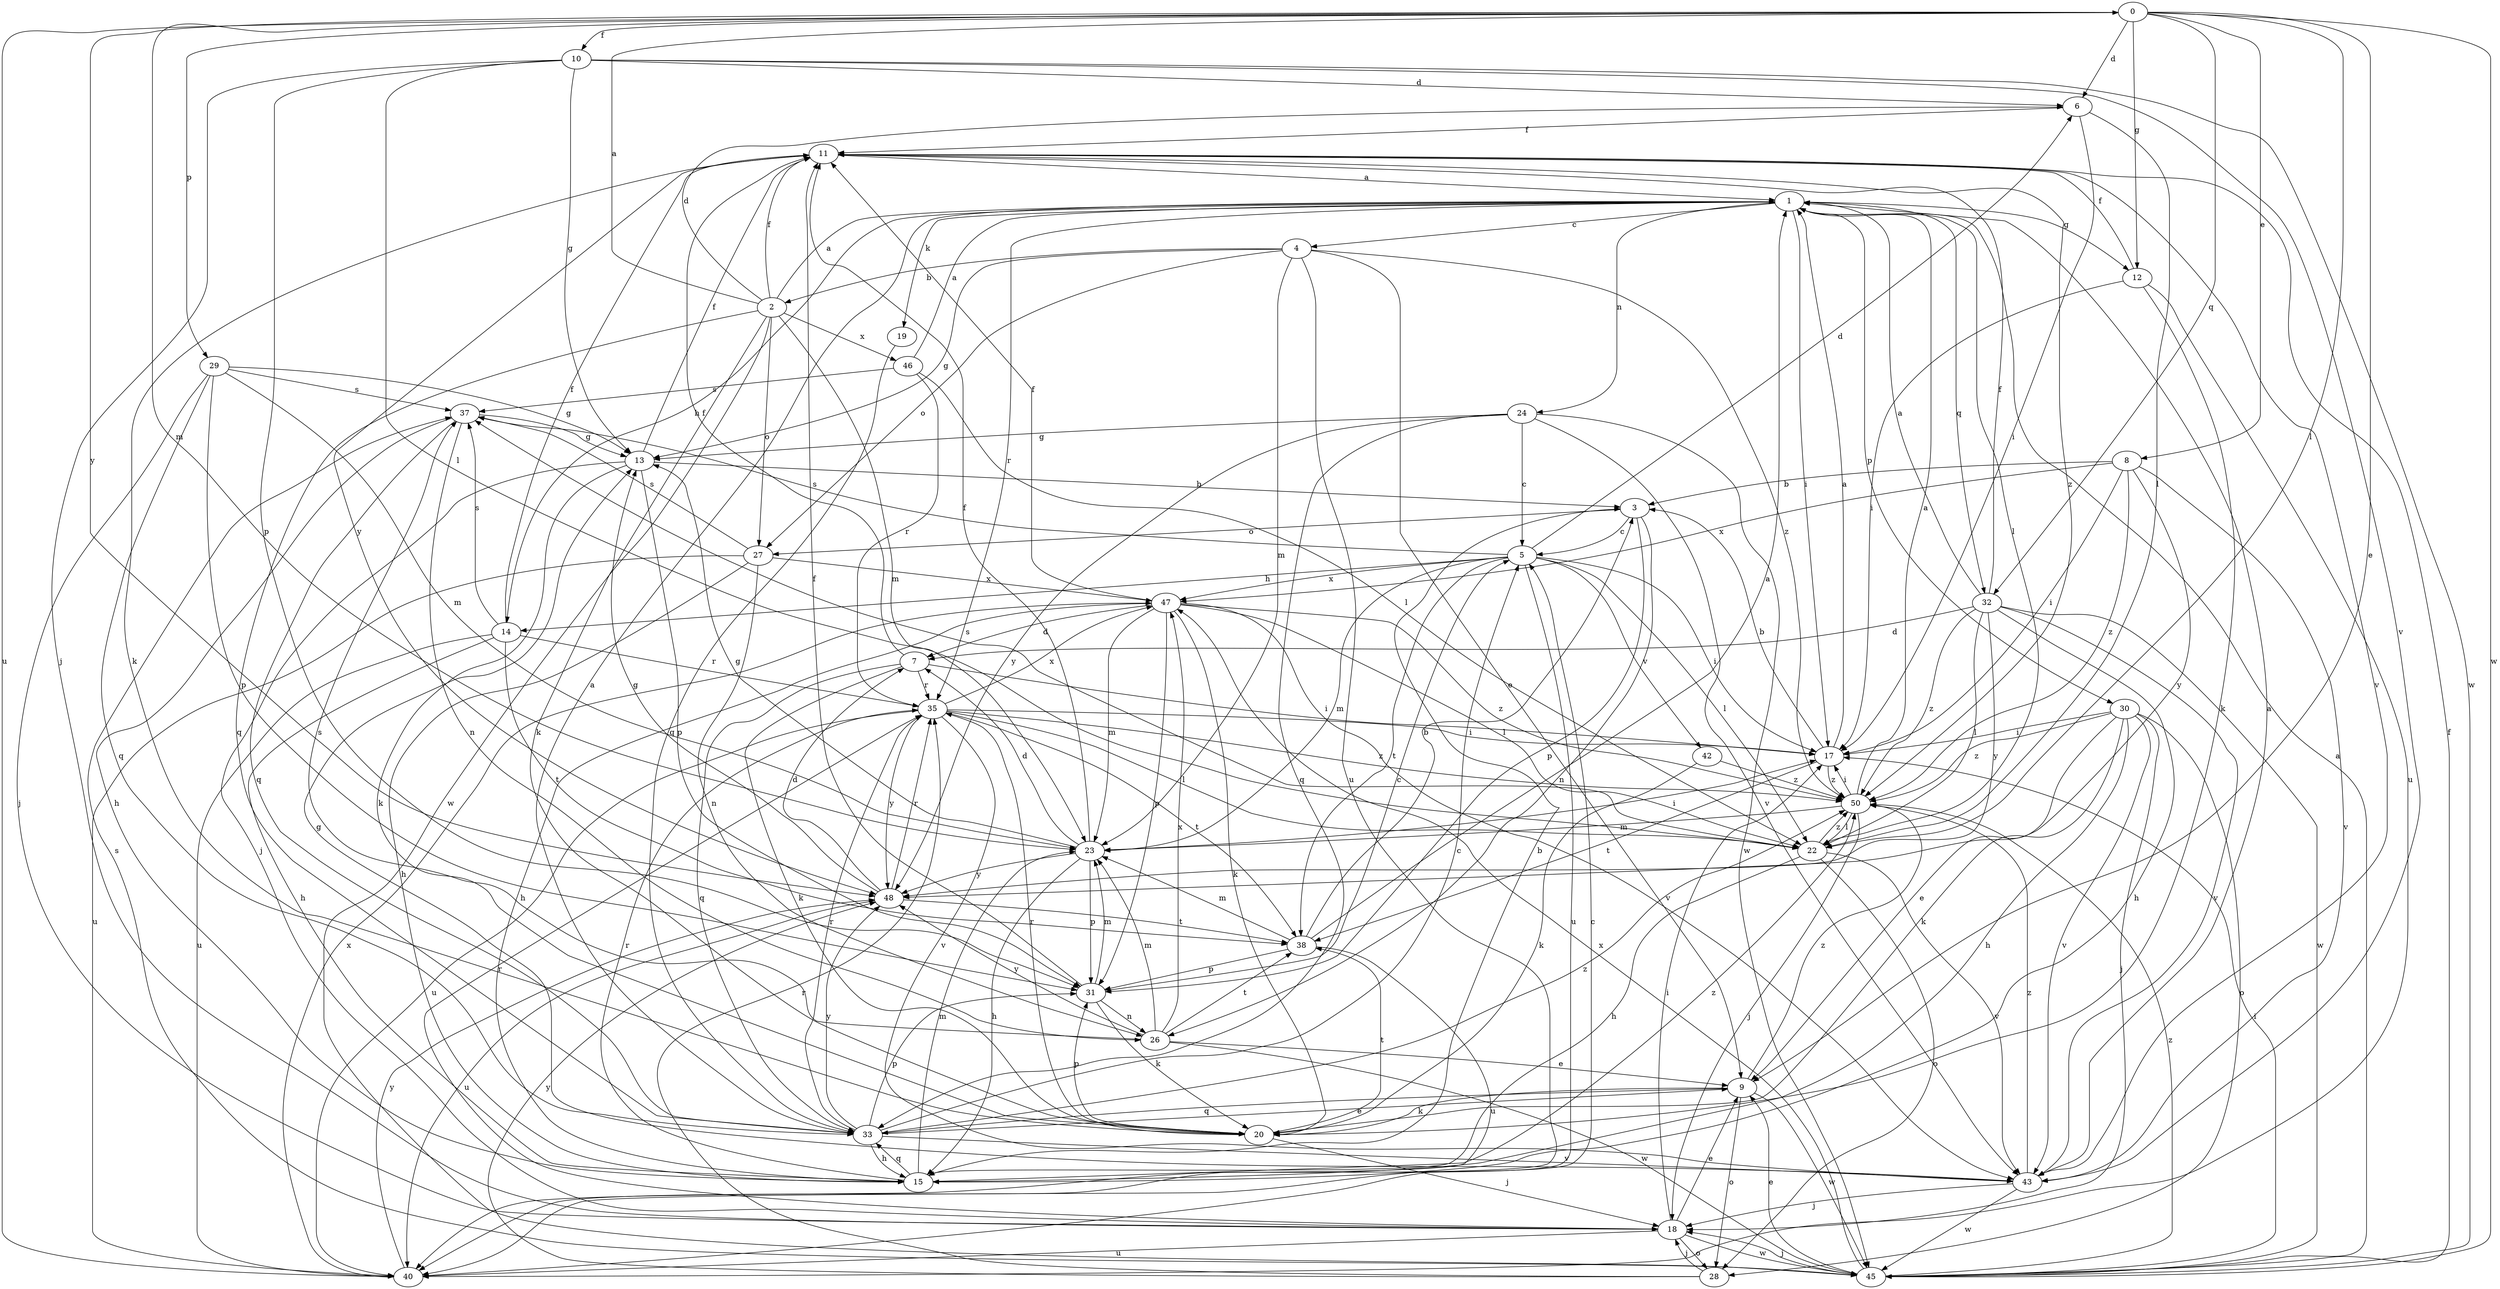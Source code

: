 strict digraph  {
0;
1;
2;
3;
4;
5;
6;
7;
8;
9;
10;
11;
12;
13;
14;
15;
17;
18;
19;
20;
22;
23;
24;
26;
27;
28;
29;
30;
31;
32;
33;
35;
37;
38;
40;
42;
43;
45;
46;
47;
48;
50;
0 -> 6  [label=d];
0 -> 8  [label=e];
0 -> 9  [label=e];
0 -> 10  [label=f];
0 -> 12  [label=g];
0 -> 22  [label=l];
0 -> 23  [label=m];
0 -> 29  [label=p];
0 -> 32  [label=q];
0 -> 40  [label=u];
0 -> 45  [label=w];
0 -> 48  [label=y];
1 -> 4  [label=c];
1 -> 12  [label=g];
1 -> 14  [label=h];
1 -> 17  [label=i];
1 -> 19  [label=k];
1 -> 22  [label=l];
1 -> 24  [label=n];
1 -> 30  [label=p];
1 -> 32  [label=q];
1 -> 35  [label=r];
2 -> 0  [label=a];
2 -> 1  [label=a];
2 -> 6  [label=d];
2 -> 11  [label=f];
2 -> 20  [label=k];
2 -> 23  [label=m];
2 -> 27  [label=o];
2 -> 33  [label=q];
2 -> 45  [label=w];
2 -> 46  [label=x];
3 -> 5  [label=c];
3 -> 26  [label=n];
3 -> 27  [label=o];
3 -> 31  [label=p];
4 -> 2  [label=b];
4 -> 9  [label=e];
4 -> 13  [label=g];
4 -> 23  [label=m];
4 -> 27  [label=o];
4 -> 40  [label=u];
4 -> 50  [label=z];
5 -> 6  [label=d];
5 -> 14  [label=h];
5 -> 17  [label=i];
5 -> 22  [label=l];
5 -> 23  [label=m];
5 -> 37  [label=s];
5 -> 38  [label=t];
5 -> 40  [label=u];
5 -> 42  [label=v];
5 -> 47  [label=x];
6 -> 11  [label=f];
6 -> 17  [label=i];
6 -> 22  [label=l];
7 -> 11  [label=f];
7 -> 17  [label=i];
7 -> 20  [label=k];
7 -> 33  [label=q];
7 -> 35  [label=r];
8 -> 3  [label=b];
8 -> 17  [label=i];
8 -> 43  [label=v];
8 -> 47  [label=x];
8 -> 48  [label=y];
8 -> 50  [label=z];
9 -> 20  [label=k];
9 -> 28  [label=o];
9 -> 33  [label=q];
9 -> 45  [label=w];
9 -> 50  [label=z];
10 -> 6  [label=d];
10 -> 13  [label=g];
10 -> 18  [label=j];
10 -> 22  [label=l];
10 -> 31  [label=p];
10 -> 43  [label=v];
10 -> 45  [label=w];
11 -> 1  [label=a];
11 -> 20  [label=k];
11 -> 43  [label=v];
11 -> 48  [label=y];
11 -> 50  [label=z];
12 -> 11  [label=f];
12 -> 17  [label=i];
12 -> 20  [label=k];
12 -> 40  [label=u];
13 -> 3  [label=b];
13 -> 11  [label=f];
13 -> 18  [label=j];
13 -> 20  [label=k];
13 -> 31  [label=p];
14 -> 11  [label=f];
14 -> 15  [label=h];
14 -> 35  [label=r];
14 -> 37  [label=s];
14 -> 38  [label=t];
14 -> 40  [label=u];
15 -> 3  [label=b];
15 -> 23  [label=m];
15 -> 33  [label=q];
15 -> 35  [label=r];
15 -> 50  [label=z];
17 -> 1  [label=a];
17 -> 3  [label=b];
17 -> 38  [label=t];
17 -> 50  [label=z];
18 -> 9  [label=e];
18 -> 17  [label=i];
18 -> 28  [label=o];
18 -> 35  [label=r];
18 -> 40  [label=u];
18 -> 45  [label=w];
19 -> 33  [label=q];
20 -> 18  [label=j];
20 -> 31  [label=p];
20 -> 35  [label=r];
20 -> 38  [label=t];
22 -> 15  [label=h];
22 -> 28  [label=o];
22 -> 37  [label=s];
22 -> 43  [label=v];
22 -> 50  [label=z];
23 -> 7  [label=d];
23 -> 11  [label=f];
23 -> 13  [label=g];
23 -> 15  [label=h];
23 -> 17  [label=i];
23 -> 31  [label=p];
23 -> 48  [label=y];
24 -> 5  [label=c];
24 -> 13  [label=g];
24 -> 33  [label=q];
24 -> 43  [label=v];
24 -> 45  [label=w];
24 -> 48  [label=y];
26 -> 9  [label=e];
26 -> 23  [label=m];
26 -> 37  [label=s];
26 -> 38  [label=t];
26 -> 45  [label=w];
26 -> 47  [label=x];
26 -> 48  [label=y];
27 -> 15  [label=h];
27 -> 26  [label=n];
27 -> 37  [label=s];
27 -> 40  [label=u];
27 -> 47  [label=x];
28 -> 18  [label=j];
28 -> 35  [label=r];
28 -> 48  [label=y];
29 -> 13  [label=g];
29 -> 18  [label=j];
29 -> 23  [label=m];
29 -> 31  [label=p];
29 -> 33  [label=q];
29 -> 37  [label=s];
30 -> 9  [label=e];
30 -> 15  [label=h];
30 -> 17  [label=i];
30 -> 18  [label=j];
30 -> 20  [label=k];
30 -> 28  [label=o];
30 -> 43  [label=v];
30 -> 50  [label=z];
31 -> 5  [label=c];
31 -> 11  [label=f];
31 -> 20  [label=k];
31 -> 23  [label=m];
31 -> 26  [label=n];
32 -> 1  [label=a];
32 -> 7  [label=d];
32 -> 11  [label=f];
32 -> 15  [label=h];
32 -> 22  [label=l];
32 -> 43  [label=v];
32 -> 45  [label=w];
32 -> 48  [label=y];
32 -> 50  [label=z];
33 -> 1  [label=a];
33 -> 5  [label=c];
33 -> 9  [label=e];
33 -> 15  [label=h];
33 -> 31  [label=p];
33 -> 35  [label=r];
33 -> 43  [label=v];
33 -> 48  [label=y];
33 -> 50  [label=z];
35 -> 17  [label=i];
35 -> 22  [label=l];
35 -> 38  [label=t];
35 -> 40  [label=u];
35 -> 43  [label=v];
35 -> 47  [label=x];
35 -> 48  [label=y];
35 -> 50  [label=z];
37 -> 13  [label=g];
37 -> 15  [label=h];
37 -> 26  [label=n];
37 -> 33  [label=q];
38 -> 1  [label=a];
38 -> 3  [label=b];
38 -> 23  [label=m];
38 -> 31  [label=p];
38 -> 40  [label=u];
40 -> 5  [label=c];
40 -> 47  [label=x];
40 -> 48  [label=y];
42 -> 20  [label=k];
42 -> 50  [label=z];
43 -> 1  [label=a];
43 -> 13  [label=g];
43 -> 18  [label=j];
43 -> 45  [label=w];
43 -> 50  [label=z];
45 -> 1  [label=a];
45 -> 9  [label=e];
45 -> 11  [label=f];
45 -> 17  [label=i];
45 -> 18  [label=j];
45 -> 37  [label=s];
45 -> 47  [label=x];
45 -> 50  [label=z];
46 -> 1  [label=a];
46 -> 22  [label=l];
46 -> 35  [label=r];
46 -> 37  [label=s];
47 -> 7  [label=d];
47 -> 11  [label=f];
47 -> 15  [label=h];
47 -> 20  [label=k];
47 -> 22  [label=l];
47 -> 23  [label=m];
47 -> 31  [label=p];
47 -> 43  [label=v];
47 -> 50  [label=z];
48 -> 7  [label=d];
48 -> 13  [label=g];
48 -> 35  [label=r];
48 -> 38  [label=t];
48 -> 40  [label=u];
50 -> 1  [label=a];
50 -> 17  [label=i];
50 -> 18  [label=j];
50 -> 22  [label=l];
50 -> 23  [label=m];
}
